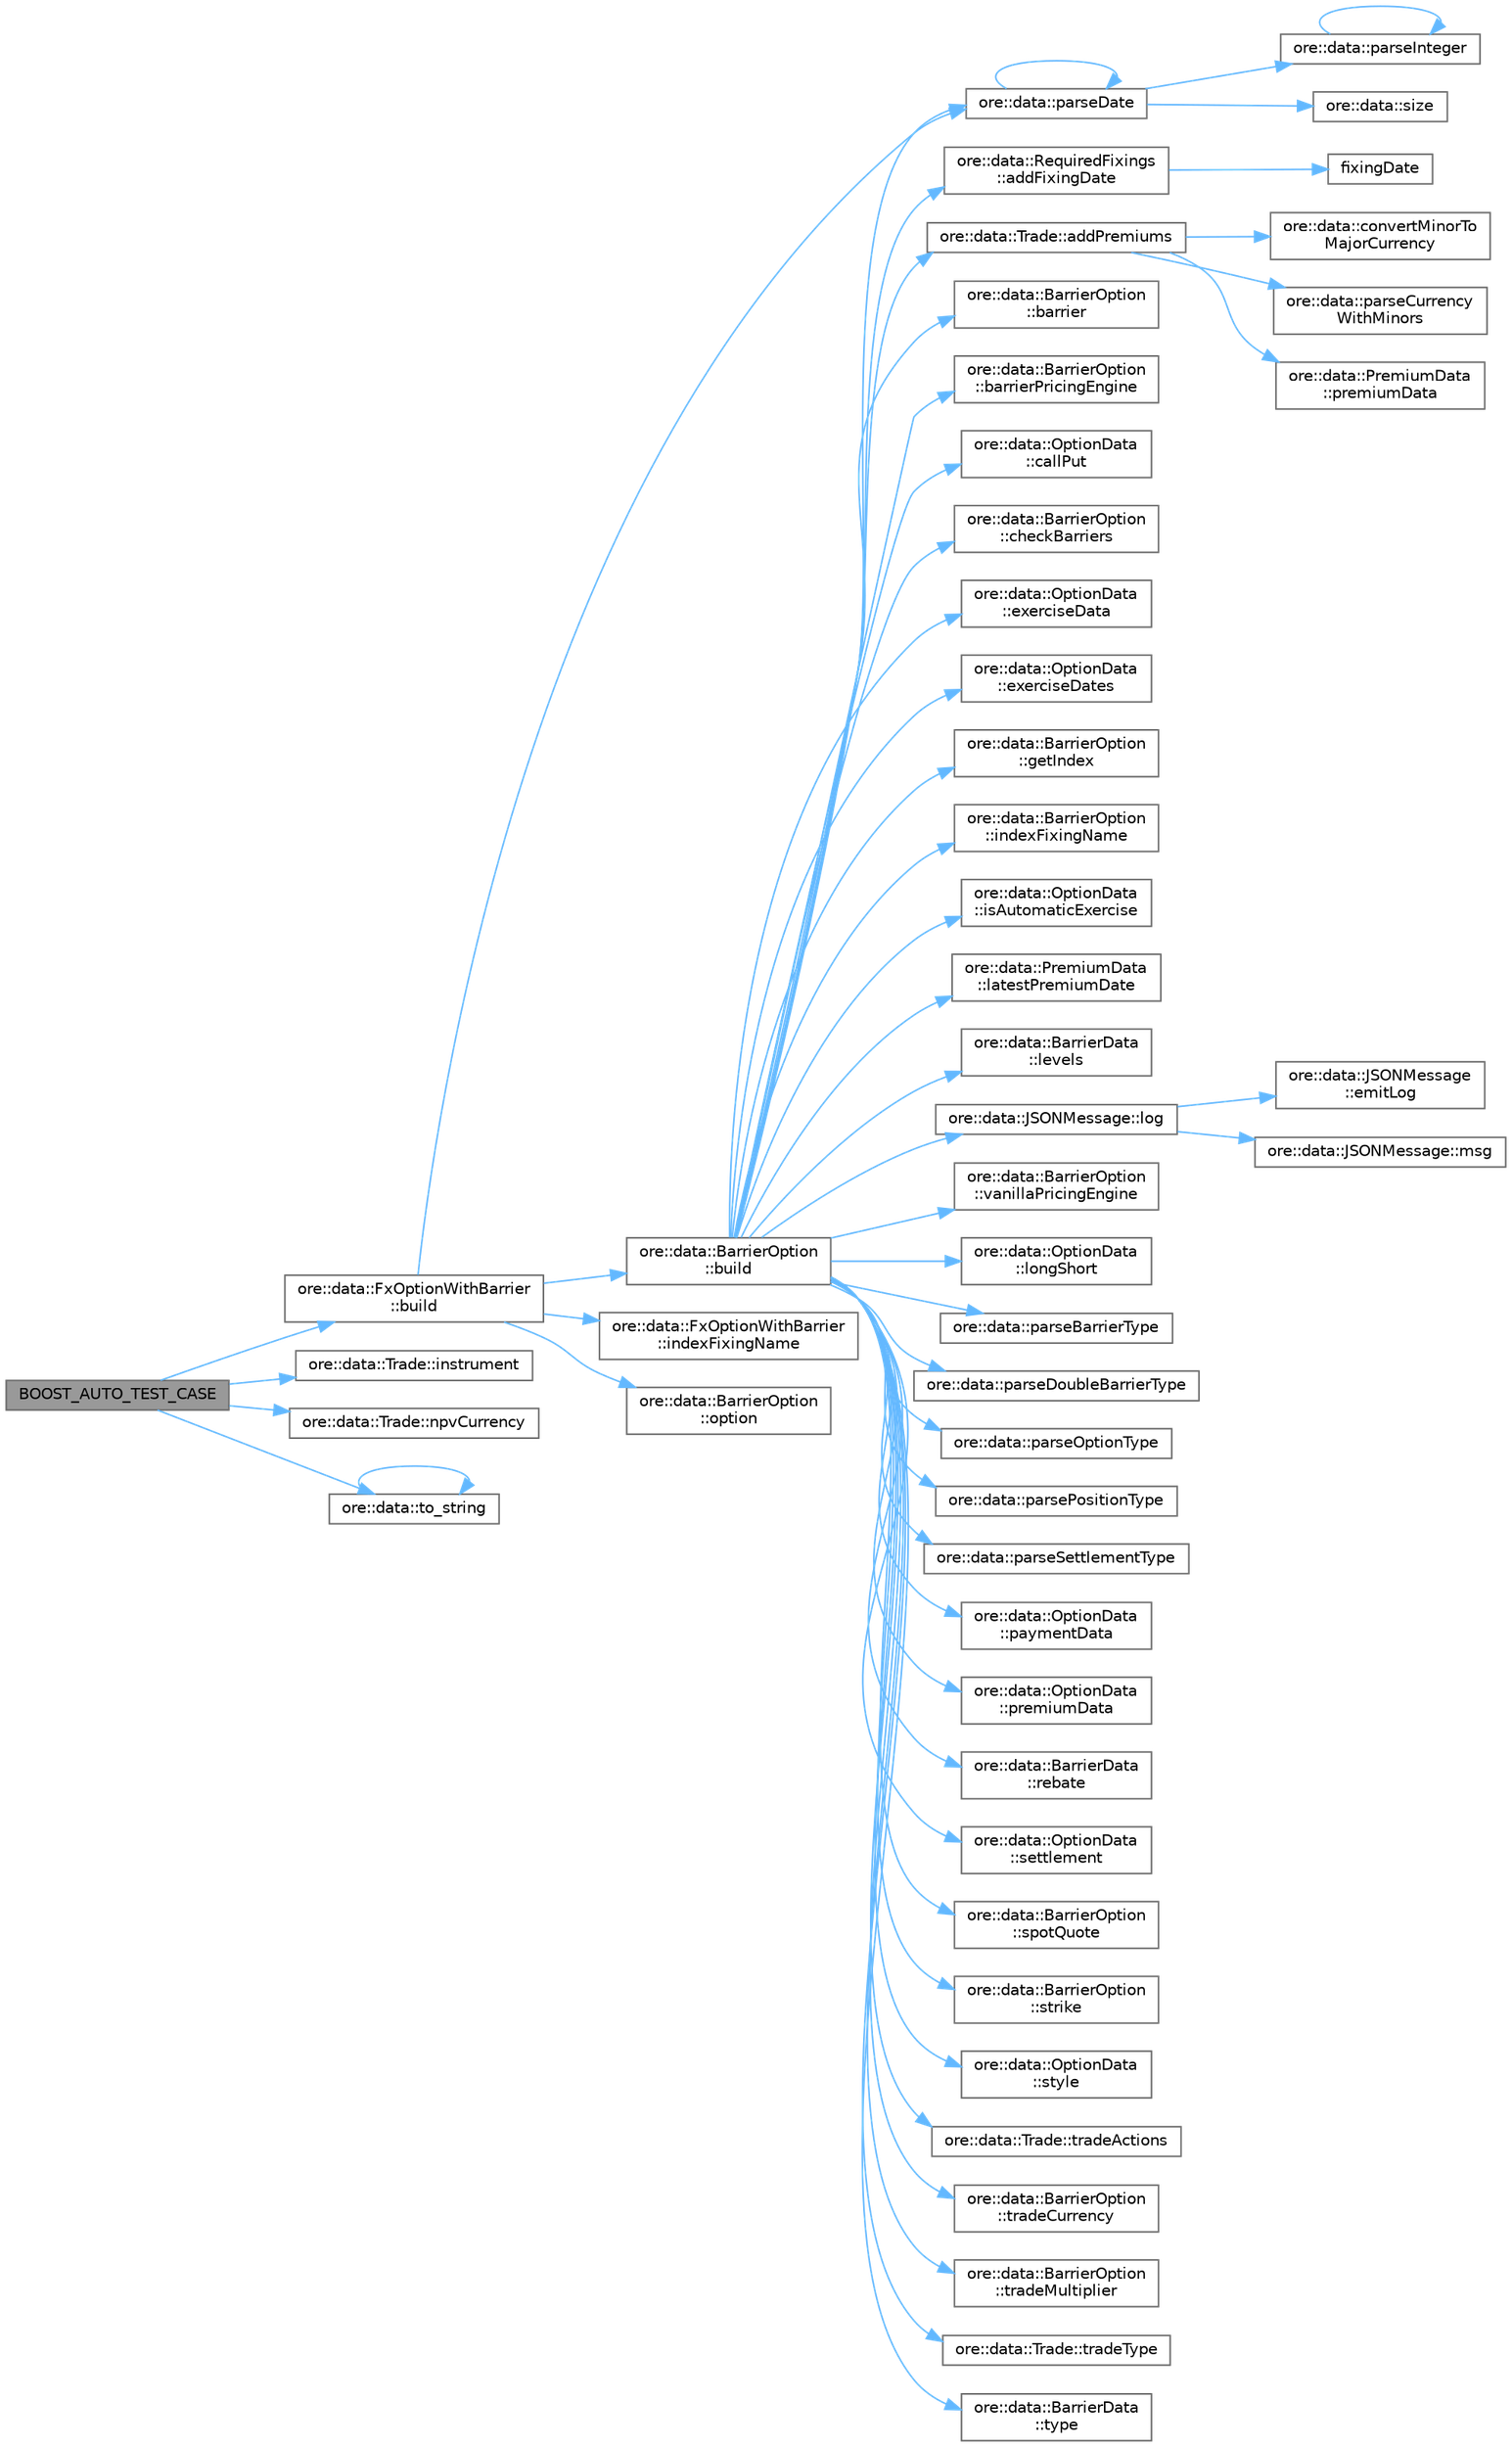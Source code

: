 digraph "BOOST_AUTO_TEST_CASE"
{
 // INTERACTIVE_SVG=YES
 // LATEX_PDF_SIZE
  bgcolor="transparent";
  edge [fontname=Helvetica,fontsize=10,labelfontname=Helvetica,labelfontsize=10];
  node [fontname=Helvetica,fontsize=10,shape=box,height=0.2,width=0.4];
  rankdir="LR";
  Node1 [label="BOOST_AUTO_TEST_CASE",height=0.2,width=0.4,color="gray40", fillcolor="grey60", style="filled", fontcolor="black",tooltip=" "];
  Node1 -> Node2 [color="steelblue1",style="solid"];
  Node2 [label="ore::data::FxOptionWithBarrier\l::build",height=0.2,width=0.4,color="grey40", fillcolor="white", style="filled",URL="$classore_1_1data_1_1_fx_option_with_barrier.html#a023906d726fdb4d1f906576fe597c579",tooltip=" "];
  Node2 -> Node3 [color="steelblue1",style="solid"];
  Node3 [label="ore::data::BarrierOption\l::build",height=0.2,width=0.4,color="grey40", fillcolor="white", style="filled",URL="$classore_1_1data_1_1_barrier_option.html#ab1db499ff5e65c59fd2009d62276fdaf",tooltip="Build QuantLib/QuantExt instrument, link pricing engine."];
  Node3 -> Node4 [color="steelblue1",style="solid"];
  Node4 [label="ore::data::RequiredFixings\l::addFixingDate",height=0.2,width=0.4,color="grey40", fillcolor="white", style="filled",URL="$classore_1_1data_1_1_required_fixings.html#ab7dfe7e5dd7a3d8d8f67fc9096a3c57d",tooltip=" "];
  Node4 -> Node5 [color="steelblue1",style="solid"];
  Node5 [label="fixingDate",height=0.2,width=0.4,color="grey40", fillcolor="white", style="filled",URL="C:/dev/ORE/documentation/QuantExt/doc/quantext.tag$namespace_quant_ext_1_1_zero_inflation.html#a57de786c1c8988b6da9d354282b4b370",tooltip=" "];
  Node3 -> Node6 [color="steelblue1",style="solid"];
  Node6 [label="ore::data::Trade::addPremiums",height=0.2,width=0.4,color="grey40", fillcolor="white", style="filled",URL="$classore_1_1data_1_1_trade.html#a775ea85ca706b8f39e0b3c24a1262b57",tooltip=" "];
  Node6 -> Node7 [color="steelblue1",style="solid"];
  Node7 [label="ore::data::convertMinorTo\lMajorCurrency",height=0.2,width=0.4,color="grey40", fillcolor="white", style="filled",URL="$group__utilities.html#ga63a24b69574b9f0dc9f49cddbcaa242e",tooltip="Convert a value from a minor ccy to major."];
  Node6 -> Node8 [color="steelblue1",style="solid"];
  Node8 [label="ore::data::parseCurrency\lWithMinors",height=0.2,width=0.4,color="grey40", fillcolor="white", style="filled",URL="$group__utilities.html#ga5816082aca07feca7ec905758bd09392",tooltip="Convert text to QuantLib::Currency."];
  Node6 -> Node9 [color="steelblue1",style="solid"];
  Node9 [label="ore::data::PremiumData\l::premiumData",height=0.2,width=0.4,color="grey40", fillcolor="white", style="filled",URL="$classore_1_1data_1_1_premium_data.html#a123c02cf2a8c6d52ae16203dbde172fa",tooltip=" "];
  Node3 -> Node10 [color="steelblue1",style="solid"];
  Node10 [label="ore::data::BarrierOption\l::barrier",height=0.2,width=0.4,color="grey40", fillcolor="white", style="filled",URL="$classore_1_1data_1_1_barrier_option.html#a1c358c97a8920ec5f7ad00767f7520b8",tooltip=" "];
  Node3 -> Node11 [color="steelblue1",style="solid"];
  Node11 [label="ore::data::BarrierOption\l::barrierPricingEngine",height=0.2,width=0.4,color="grey40", fillcolor="white", style="filled",URL="$classore_1_1data_1_1_barrier_option.html#aa00fa859a7ded860193ebb6297b5e993",tooltip=" "];
  Node3 -> Node12 [color="steelblue1",style="solid"];
  Node12 [label="ore::data::OptionData\l::callPut",height=0.2,width=0.4,color="grey40", fillcolor="white", style="filled",URL="$classore_1_1data_1_1_option_data.html#a26e655a989f3bd0e0fd895fd3bd50497",tooltip=" "];
  Node3 -> Node13 [color="steelblue1",style="solid"];
  Node13 [label="ore::data::BarrierOption\l::checkBarriers",height=0.2,width=0.4,color="grey40", fillcolor="white", style="filled",URL="$classore_1_1data_1_1_barrier_option.html#a566fdf95f454e8801d9e9a8d58465230",tooltip="check validity of barriers"];
  Node3 -> Node14 [color="steelblue1",style="solid"];
  Node14 [label="ore::data::OptionData\l::exerciseData",height=0.2,width=0.4,color="grey40", fillcolor="white", style="filled",URL="$classore_1_1data_1_1_option_data.html#ab55874deb46a8404d56db05d2b6e7e9c",tooltip=" "];
  Node3 -> Node15 [color="steelblue1",style="solid"];
  Node15 [label="ore::data::OptionData\l::exerciseDates",height=0.2,width=0.4,color="grey40", fillcolor="white", style="filled",URL="$classore_1_1data_1_1_option_data.html#af82897aa671c01e0988878f1476ef9b8",tooltip=" "];
  Node3 -> Node16 [color="steelblue1",style="solid"];
  Node16 [label="ore::data::BarrierOption\l::getIndex",height=0.2,width=0.4,color="grey40", fillcolor="white", style="filled",URL="$classore_1_1data_1_1_barrier_option.html#ae11dd36a88f137ca94410d052cfdc776",tooltip=" "];
  Node3 -> Node17 [color="steelblue1",style="solid"];
  Node17 [label="ore::data::BarrierOption\l::indexFixingName",height=0.2,width=0.4,color="grey40", fillcolor="white", style="filled",URL="$classore_1_1data_1_1_barrier_option.html#a236e4de7990e5eacfaffcd6a612ff495",tooltip=" "];
  Node3 -> Node18 [color="steelblue1",style="solid"];
  Node18 [label="ore::data::OptionData\l::isAutomaticExercise",height=0.2,width=0.4,color="grey40", fillcolor="white", style="filled",URL="$classore_1_1data_1_1_option_data.html#aac4007ef1d4cf94ee4a6597839e9846b",tooltip="Automatic exercise assumed false if not explicitly provided."];
  Node3 -> Node19 [color="steelblue1",style="solid"];
  Node19 [label="ore::data::PremiumData\l::latestPremiumDate",height=0.2,width=0.4,color="grey40", fillcolor="white", style="filled",URL="$classore_1_1data_1_1_premium_data.html#a598752f30f469e9e4decec69bc4feff1",tooltip=" "];
  Node3 -> Node20 [color="steelblue1",style="solid"];
  Node20 [label="ore::data::BarrierData\l::levels",height=0.2,width=0.4,color="grey40", fillcolor="white", style="filled",URL="$classore_1_1data_1_1_barrier_data.html#adf36fc42a1b0663a77133c9a5a7cef32",tooltip=" "];
  Node3 -> Node21 [color="steelblue1",style="solid"];
  Node21 [label="ore::data::JSONMessage::log",height=0.2,width=0.4,color="grey40", fillcolor="white", style="filled",URL="$classore_1_1data_1_1_j_s_o_n_message.html#a5e21eca2668ed948bdc409b19a78e5bb",tooltip="generate Boost log record to pass to corresponding sinks"];
  Node21 -> Node22 [color="steelblue1",style="solid"];
  Node22 [label="ore::data::JSONMessage\l::emitLog",height=0.2,width=0.4,color="grey40", fillcolor="white", style="filled",URL="$classore_1_1data_1_1_j_s_o_n_message.html#a6a9077605df871e6e961dd0099645b35",tooltip="generate Boost log record - this method is called by log()"];
  Node21 -> Node23 [color="steelblue1",style="solid"];
  Node23 [label="ore::data::JSONMessage::msg",height=0.2,width=0.4,color="grey40", fillcolor="white", style="filled",URL="$classore_1_1data_1_1_j_s_o_n_message.html#a39f83a0ab38c425a8844c8892b93d69e",tooltip="return a std::string for the log file"];
  Node3 -> Node24 [color="steelblue1",style="solid"];
  Node24 [label="ore::data::OptionData\l::longShort",height=0.2,width=0.4,color="grey40", fillcolor="white", style="filled",URL="$classore_1_1data_1_1_option_data.html#a50b9f07b1c2bd1b4fea7f2e7da7fdb2b",tooltip=" "];
  Node3 -> Node25 [color="steelblue1",style="solid"];
  Node25 [label="ore::data::parseBarrierType",height=0.2,width=0.4,color="grey40", fillcolor="white", style="filled",URL="$group__utilities.html#gab90425924b36d115487ef18cc4578df6",tooltip="Convert std::string to QuantLib::BarrierType."];
  Node3 -> Node26 [color="steelblue1",style="solid"];
  Node26 [label="ore::data::parseDate",height=0.2,width=0.4,color="grey40", fillcolor="white", style="filled",URL="$group__utilities.html#ga59b5fdda574d90facae95dec2d13040d",tooltip="Convert std::string to QuantLib::Date."];
  Node26 -> Node26 [color="steelblue1",style="solid"];
  Node26 -> Node27 [color="steelblue1",style="solid"];
  Node27 [label="ore::data::parseInteger",height=0.2,width=0.4,color="grey40", fillcolor="white", style="filled",URL="$group__utilities.html#gaecd67eda4fb5f4859bb8f6d383547721",tooltip="Convert text to QuantLib::Integer."];
  Node27 -> Node27 [color="steelblue1",style="solid"];
  Node26 -> Node28 [color="steelblue1",style="solid"];
  Node28 [label="ore::data::size",height=0.2,width=0.4,color="grey40", fillcolor="white", style="filled",URL="$namespaceore_1_1data.html#a777e216dee6069b548bb87da7152699e",tooltip=" "];
  Node3 -> Node29 [color="steelblue1",style="solid"];
  Node29 [label="ore::data::parseDoubleBarrierType",height=0.2,width=0.4,color="grey40", fillcolor="white", style="filled",URL="$group__utilities.html#ga4da64fe042d47aa9190f63f6d67c1c3c",tooltip="Convert std::string to QuantLib::DoubleBarrierType."];
  Node3 -> Node30 [color="steelblue1",style="solid"];
  Node30 [label="ore::data::parseOptionType",height=0.2,width=0.4,color="grey40", fillcolor="white", style="filled",URL="$group__utilities.html#gafba82f05ecaf8827537fb3144f436002",tooltip="Convert text to QuantLib::Option::Type."];
  Node3 -> Node31 [color="steelblue1",style="solid"];
  Node31 [label="ore::data::parsePositionType",height=0.2,width=0.4,color="grey40", fillcolor="white", style="filled",URL="$group__utilities.html#ga71937c757a73b33221be6ce6a8046839",tooltip="Convert text to QuantLib::Position::Type."];
  Node3 -> Node32 [color="steelblue1",style="solid"];
  Node32 [label="ore::data::parseSettlementType",height=0.2,width=0.4,color="grey40", fillcolor="white", style="filled",URL="$group__utilities.html#gaedc713e911316c8eb473fdaf83fcfaa6",tooltip="Convert text to QuantLib::Settlement::Type."];
  Node3 -> Node33 [color="steelblue1",style="solid"];
  Node33 [label="ore::data::OptionData\l::paymentData",height=0.2,width=0.4,color="grey40", fillcolor="white", style="filled",URL="$classore_1_1data_1_1_option_data.html#aaf9f088b33dedab37e1b4e1b7d01502c",tooltip=" "];
  Node3 -> Node34 [color="steelblue1",style="solid"];
  Node34 [label="ore::data::OptionData\l::premiumData",height=0.2,width=0.4,color="grey40", fillcolor="white", style="filled",URL="$classore_1_1data_1_1_option_data.html#adcb66e32b32e9b291c5a6f37e82c5692",tooltip=" "];
  Node3 -> Node35 [color="steelblue1",style="solid"];
  Node35 [label="ore::data::BarrierData\l::rebate",height=0.2,width=0.4,color="grey40", fillcolor="white", style="filled",URL="$classore_1_1data_1_1_barrier_data.html#a6ca526fc90592d85399bfe2f8d25e943",tooltip=" "];
  Node3 -> Node36 [color="steelblue1",style="solid"];
  Node36 [label="ore::data::OptionData\l::settlement",height=0.2,width=0.4,color="grey40", fillcolor="white", style="filled",URL="$classore_1_1data_1_1_option_data.html#a77098ad5025357188934116cfc632fd3",tooltip=" "];
  Node3 -> Node37 [color="steelblue1",style="solid"];
  Node37 [label="ore::data::BarrierOption\l::spotQuote",height=0.2,width=0.4,color="grey40", fillcolor="white", style="filled",URL="$classore_1_1data_1_1_barrier_option.html#ab6943b0f23b614bac7c84924a703cd16",tooltip=" "];
  Node3 -> Node38 [color="steelblue1",style="solid"];
  Node38 [label="ore::data::BarrierOption\l::strike",height=0.2,width=0.4,color="grey40", fillcolor="white", style="filled",URL="$classore_1_1data_1_1_barrier_option.html#adfee6bdc2b08cadb484a6b9c781ce6c9",tooltip=" "];
  Node3 -> Node39 [color="steelblue1",style="solid"];
  Node39 [label="ore::data::OptionData\l::style",height=0.2,width=0.4,color="grey40", fillcolor="white", style="filled",URL="$classore_1_1data_1_1_option_data.html#a657c7d1172af0024c7594ad4082a040e",tooltip=" "];
  Node3 -> Node40 [color="steelblue1",style="solid"];
  Node40 [label="ore::data::Trade::tradeActions",height=0.2,width=0.4,color="grey40", fillcolor="white", style="filled",URL="$classore_1_1data_1_1_trade.html#a009f004d62a7bce6dd0e870f8389cd85",tooltip="Set the trade actions."];
  Node3 -> Node41 [color="steelblue1",style="solid"];
  Node41 [label="ore::data::BarrierOption\l::tradeCurrency",height=0.2,width=0.4,color="grey40", fillcolor="white", style="filled",URL="$classore_1_1data_1_1_barrier_option.html#a4b02a0150a563bc8fad9eb1168e0ee34",tooltip=" "];
  Node3 -> Node42 [color="steelblue1",style="solid"];
  Node42 [label="ore::data::BarrierOption\l::tradeMultiplier",height=0.2,width=0.4,color="grey40", fillcolor="white", style="filled",URL="$classore_1_1data_1_1_barrier_option.html#a3c7846e19cb638c2568167985442bead",tooltip=" "];
  Node3 -> Node43 [color="steelblue1",style="solid"];
  Node43 [label="ore::data::Trade::tradeType",height=0.2,width=0.4,color="grey40", fillcolor="white", style="filled",URL="$classore_1_1data_1_1_trade.html#aec03b18fc42a659e6dca829a82659809",tooltip=" "];
  Node3 -> Node44 [color="steelblue1",style="solid"];
  Node44 [label="ore::data::BarrierData\l::type",height=0.2,width=0.4,color="grey40", fillcolor="white", style="filled",URL="$classore_1_1data_1_1_barrier_data.html#a4acb75b8abcd83a41915c116edbd003c",tooltip=" "];
  Node3 -> Node45 [color="steelblue1",style="solid"];
  Node45 [label="ore::data::BarrierOption\l::vanillaPricingEngine",height=0.2,width=0.4,color="grey40", fillcolor="white", style="filled",URL="$classore_1_1data_1_1_barrier_option.html#a059a40a2fc2c41faea6859607beee194",tooltip=" "];
  Node2 -> Node46 [color="steelblue1",style="solid"];
  Node46 [label="ore::data::FxOptionWithBarrier\l::indexFixingName",height=0.2,width=0.4,color="grey40", fillcolor="white", style="filled",URL="$classore_1_1data_1_1_fx_option_with_barrier.html#af93443b8e4eb94ab22124a0f32684e5d",tooltip=" "];
  Node2 -> Node47 [color="steelblue1",style="solid"];
  Node47 [label="ore::data::BarrierOption\l::option",height=0.2,width=0.4,color="grey40", fillcolor="white", style="filled",URL="$classore_1_1data_1_1_barrier_option.html#a3ddb1d33311d0754a7818a0cc6400be3",tooltip=" "];
  Node2 -> Node26 [color="steelblue1",style="solid"];
  Node1 -> Node48 [color="steelblue1",style="solid"];
  Node48 [label="ore::data::Trade::instrument",height=0.2,width=0.4,color="grey40", fillcolor="white", style="filled",URL="$classore_1_1data_1_1_trade.html#ab3d8229601e97b4e292049439f105630",tooltip=" "];
  Node1 -> Node49 [color="steelblue1",style="solid"];
  Node49 [label="ore::data::Trade::npvCurrency",height=0.2,width=0.4,color="grey40", fillcolor="white", style="filled",URL="$classore_1_1data_1_1_trade.html#ab608f905cf0f396c76743c3b3198a768",tooltip=" "];
  Node1 -> Node50 [color="steelblue1",style="solid"];
  Node50 [label="ore::data::to_string",height=0.2,width=0.4,color="grey40", fillcolor="white", style="filled",URL="$namespaceore_1_1data.html#a86651dfeb5c18ee891f7a4734d8cf455",tooltip=" "];
  Node50 -> Node50 [color="steelblue1",style="solid"];
}
